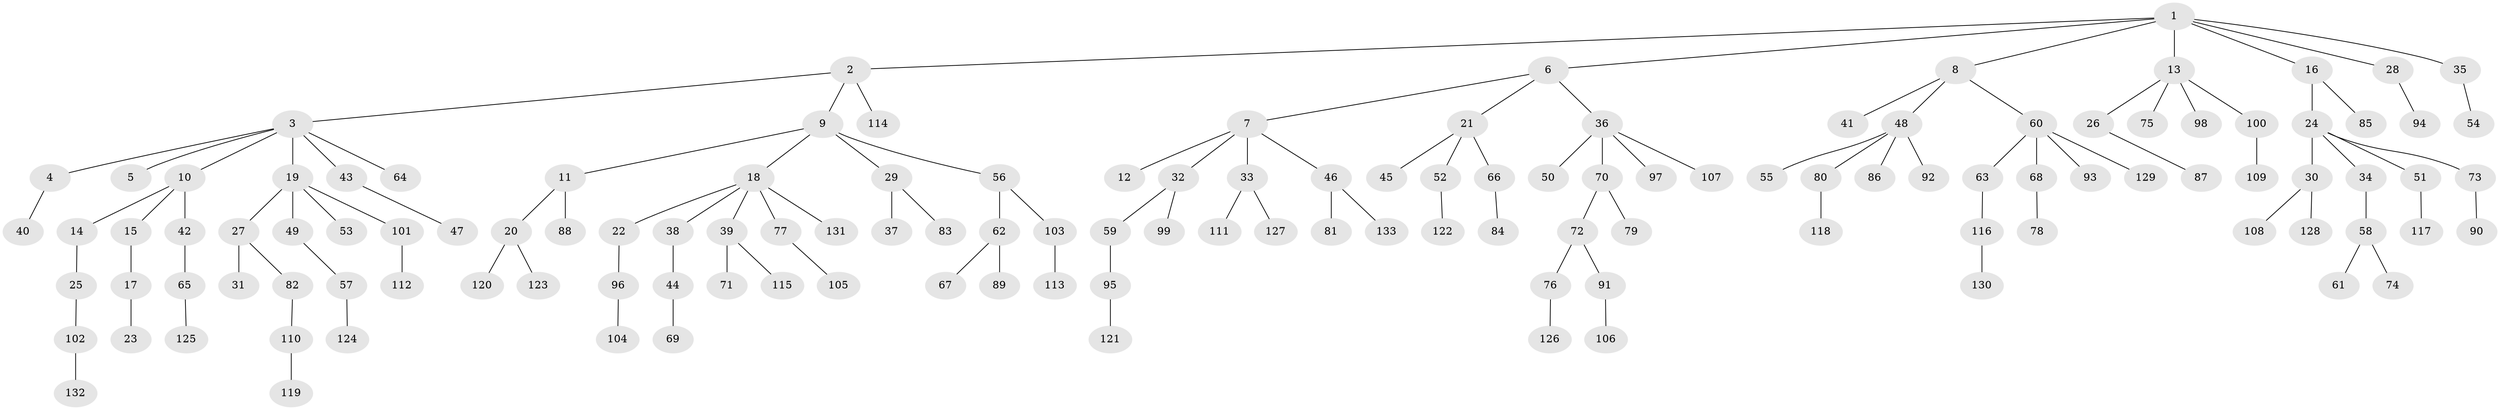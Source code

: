 // coarse degree distribution, {7: 0.0125, 3: 0.075, 6: 0.0125, 1: 0.5, 4: 0.0875, 5: 0.0375, 2: 0.275}
// Generated by graph-tools (version 1.1) at 2025/51/03/04/25 22:51:31]
// undirected, 133 vertices, 132 edges
graph export_dot {
  node [color=gray90,style=filled];
  1;
  2;
  3;
  4;
  5;
  6;
  7;
  8;
  9;
  10;
  11;
  12;
  13;
  14;
  15;
  16;
  17;
  18;
  19;
  20;
  21;
  22;
  23;
  24;
  25;
  26;
  27;
  28;
  29;
  30;
  31;
  32;
  33;
  34;
  35;
  36;
  37;
  38;
  39;
  40;
  41;
  42;
  43;
  44;
  45;
  46;
  47;
  48;
  49;
  50;
  51;
  52;
  53;
  54;
  55;
  56;
  57;
  58;
  59;
  60;
  61;
  62;
  63;
  64;
  65;
  66;
  67;
  68;
  69;
  70;
  71;
  72;
  73;
  74;
  75;
  76;
  77;
  78;
  79;
  80;
  81;
  82;
  83;
  84;
  85;
  86;
  87;
  88;
  89;
  90;
  91;
  92;
  93;
  94;
  95;
  96;
  97;
  98;
  99;
  100;
  101;
  102;
  103;
  104;
  105;
  106;
  107;
  108;
  109;
  110;
  111;
  112;
  113;
  114;
  115;
  116;
  117;
  118;
  119;
  120;
  121;
  122;
  123;
  124;
  125;
  126;
  127;
  128;
  129;
  130;
  131;
  132;
  133;
  1 -- 2;
  1 -- 6;
  1 -- 8;
  1 -- 13;
  1 -- 16;
  1 -- 28;
  1 -- 35;
  2 -- 3;
  2 -- 9;
  2 -- 114;
  3 -- 4;
  3 -- 5;
  3 -- 10;
  3 -- 19;
  3 -- 43;
  3 -- 64;
  4 -- 40;
  6 -- 7;
  6 -- 21;
  6 -- 36;
  7 -- 12;
  7 -- 32;
  7 -- 33;
  7 -- 46;
  8 -- 41;
  8 -- 48;
  8 -- 60;
  9 -- 11;
  9 -- 18;
  9 -- 29;
  9 -- 56;
  10 -- 14;
  10 -- 15;
  10 -- 42;
  11 -- 20;
  11 -- 88;
  13 -- 26;
  13 -- 75;
  13 -- 98;
  13 -- 100;
  14 -- 25;
  15 -- 17;
  16 -- 24;
  16 -- 85;
  17 -- 23;
  18 -- 22;
  18 -- 38;
  18 -- 39;
  18 -- 77;
  18 -- 131;
  19 -- 27;
  19 -- 49;
  19 -- 53;
  19 -- 101;
  20 -- 120;
  20 -- 123;
  21 -- 45;
  21 -- 52;
  21 -- 66;
  22 -- 96;
  24 -- 30;
  24 -- 34;
  24 -- 51;
  24 -- 73;
  25 -- 102;
  26 -- 87;
  27 -- 31;
  27 -- 82;
  28 -- 94;
  29 -- 37;
  29 -- 83;
  30 -- 108;
  30 -- 128;
  32 -- 59;
  32 -- 99;
  33 -- 111;
  33 -- 127;
  34 -- 58;
  35 -- 54;
  36 -- 50;
  36 -- 70;
  36 -- 97;
  36 -- 107;
  38 -- 44;
  39 -- 71;
  39 -- 115;
  42 -- 65;
  43 -- 47;
  44 -- 69;
  46 -- 81;
  46 -- 133;
  48 -- 55;
  48 -- 80;
  48 -- 86;
  48 -- 92;
  49 -- 57;
  51 -- 117;
  52 -- 122;
  56 -- 62;
  56 -- 103;
  57 -- 124;
  58 -- 61;
  58 -- 74;
  59 -- 95;
  60 -- 63;
  60 -- 68;
  60 -- 93;
  60 -- 129;
  62 -- 67;
  62 -- 89;
  63 -- 116;
  65 -- 125;
  66 -- 84;
  68 -- 78;
  70 -- 72;
  70 -- 79;
  72 -- 76;
  72 -- 91;
  73 -- 90;
  76 -- 126;
  77 -- 105;
  80 -- 118;
  82 -- 110;
  91 -- 106;
  95 -- 121;
  96 -- 104;
  100 -- 109;
  101 -- 112;
  102 -- 132;
  103 -- 113;
  110 -- 119;
  116 -- 130;
}
